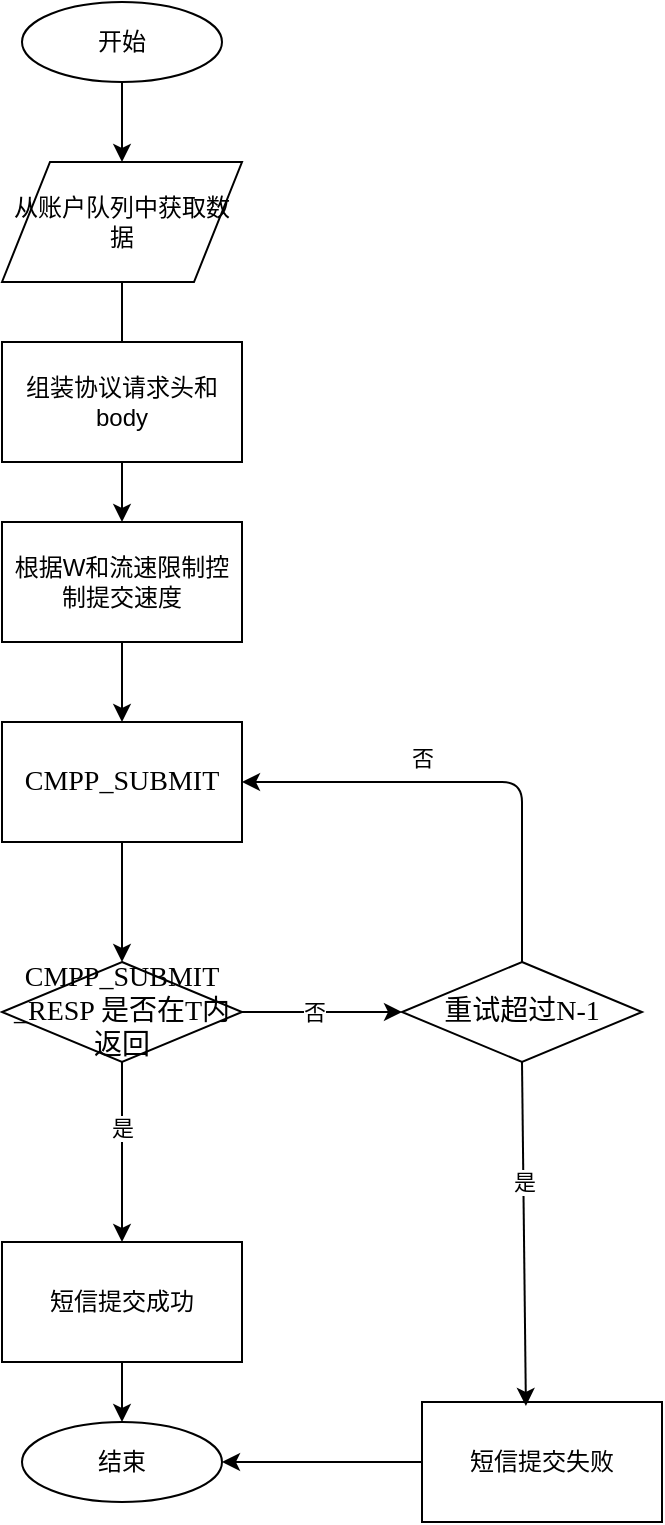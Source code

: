 <mxfile version="13.1.1" type="github">
  <diagram id="0-RFVuraUf7fSvYIvw6F" name="Page-1">
    <mxGraphModel dx="1422" dy="713" grid="1" gridSize="10" guides="1" tooltips="1" connect="1" arrows="1" fold="1" page="1" pageScale="1" pageWidth="827" pageHeight="1169" math="0" shadow="0">
      <root>
        <mxCell id="0" />
        <mxCell id="1" parent="0" />
        <mxCell id="lWT4EILyouGZOtEGmvAP-1" value="开始" style="ellipse;whiteSpace=wrap;html=1;" parent="1" vertex="1">
          <mxGeometry x="100" y="70" width="100" height="40" as="geometry" />
        </mxCell>
        <mxCell id="lWT4EILyouGZOtEGmvAP-3" value="结束" style="ellipse;whiteSpace=wrap;html=1;" parent="1" vertex="1">
          <mxGeometry x="100" y="780" width="100" height="40" as="geometry" />
        </mxCell>
        <mxCell id="lWT4EILyouGZOtEGmvAP-4" value="&lt;span lang=&quot;EN-US&quot; style=&quot;font-size: 10.5pt ; font-family: &amp;#34;times new roman&amp;#34; , serif&quot;&gt;CMPP­_SUBMIT&lt;/span&gt;" style="rounded=0;whiteSpace=wrap;html=1;" parent="1" vertex="1">
          <mxGeometry x="90" y="430" width="120" height="60" as="geometry" />
        </mxCell>
        <mxCell id="lWT4EILyouGZOtEGmvAP-7" value="从账户队列中获取数据" style="shape=parallelogram;perimeter=parallelogramPerimeter;whiteSpace=wrap;html=1;" parent="1" vertex="1">
          <mxGeometry x="90" y="150" width="120" height="60" as="geometry" />
        </mxCell>
        <mxCell id="lWT4EILyouGZOtEGmvAP-8" value="&lt;span lang=&quot;EN-US&quot; style=&quot;font-size: 10.5pt ; font-family: &amp;#34;times new roman&amp;#34; , serif&quot;&gt;CMPP­_SUBMIT&lt;/span&gt;&lt;span style=&quot;font-family: &amp;#34;times new roman&amp;#34; , serif ; font-size: 14px&quot;&gt;&lt;br&gt;_RESP 是否在T内返回&lt;br&gt;&lt;/span&gt;" style="rhombus;whiteSpace=wrap;html=1;" parent="1" vertex="1">
          <mxGeometry x="90" y="550" width="120" height="50" as="geometry" />
        </mxCell>
        <mxCell id="lWT4EILyouGZOtEGmvAP-9" value="" style="endArrow=classic;html=1;exitX=0.5;exitY=1;exitDx=0;exitDy=0;entryX=0.5;entryY=0;entryDx=0;entryDy=0;" parent="1" source="lWT4EILyouGZOtEGmvAP-12" target="lWT4EILyouGZOtEGmvAP-3" edge="1">
          <mxGeometry width="50" height="50" relative="1" as="geometry">
            <mxPoint x="150" y="680" as="sourcePoint" />
            <mxPoint x="440" y="430" as="targetPoint" />
          </mxGeometry>
        </mxCell>
        <mxCell id="lWT4EILyouGZOtEGmvAP-11" value="" style="endArrow=classic;html=1;exitX=0.5;exitY=1;exitDx=0;exitDy=0;entryX=0.5;entryY=0;entryDx=0;entryDy=0;" parent="1" source="lWT4EILyouGZOtEGmvAP-8" target="lWT4EILyouGZOtEGmvAP-12" edge="1">
          <mxGeometry width="50" height="50" relative="1" as="geometry">
            <mxPoint x="150" y="600" as="sourcePoint" />
            <mxPoint x="150" y="640" as="targetPoint" />
          </mxGeometry>
        </mxCell>
        <mxCell id="lWT4EILyouGZOtEGmvAP-25" value="是" style="edgeLabel;html=1;align=center;verticalAlign=middle;resizable=0;points=[];" parent="lWT4EILyouGZOtEGmvAP-11" vertex="1" connectable="0">
          <mxGeometry x="-0.267" y="1" relative="1" as="geometry">
            <mxPoint x="-1" as="offset" />
          </mxGeometry>
        </mxCell>
        <mxCell id="lWT4EILyouGZOtEGmvAP-12" value="短信提交成功" style="rounded=0;whiteSpace=wrap;html=1;" parent="1" vertex="1">
          <mxGeometry x="90" y="690" width="120" height="60" as="geometry" />
        </mxCell>
        <mxCell id="lWT4EILyouGZOtEGmvAP-15" value="&lt;span style=&quot;font-family: &amp;#34;times new roman&amp;#34; , serif ; font-size: 14px&quot;&gt;重试超过N-1&lt;br&gt;&lt;/span&gt;" style="rhombus;whiteSpace=wrap;html=1;" parent="1" vertex="1">
          <mxGeometry x="290" y="550" width="120" height="50" as="geometry" />
        </mxCell>
        <mxCell id="lWT4EILyouGZOtEGmvAP-16" value="短信提交失败" style="rounded=0;whiteSpace=wrap;html=1;" parent="1" vertex="1">
          <mxGeometry x="300" y="770" width="120" height="60" as="geometry" />
        </mxCell>
        <mxCell id="lWT4EILyouGZOtEGmvAP-17" value="" style="endArrow=classic;html=1;exitX=0.5;exitY=1;exitDx=0;exitDy=0;entryX=0.433;entryY=0.033;entryDx=0;entryDy=0;entryPerimeter=0;" parent="1" source="lWT4EILyouGZOtEGmvAP-15" target="lWT4EILyouGZOtEGmvAP-16" edge="1">
          <mxGeometry width="50" height="50" relative="1" as="geometry">
            <mxPoint x="300" y="660" as="sourcePoint" />
            <mxPoint x="350" y="610" as="targetPoint" />
          </mxGeometry>
        </mxCell>
        <mxCell id="lWT4EILyouGZOtEGmvAP-26" value="是" style="edgeLabel;html=1;align=center;verticalAlign=middle;resizable=0;points=[];" parent="lWT4EILyouGZOtEGmvAP-17" vertex="1" connectable="0">
          <mxGeometry x="-0.303" y="5" relative="1" as="geometry">
            <mxPoint x="-5.33" as="offset" />
          </mxGeometry>
        </mxCell>
        <mxCell id="lWT4EILyouGZOtEGmvAP-18" value="" style="endArrow=classic;html=1;exitX=0.5;exitY=1;exitDx=0;exitDy=0;entryX=0.5;entryY=0;entryDx=0;entryDy=0;" parent="1" source="lWT4EILyouGZOtEGmvAP-1" target="lWT4EILyouGZOtEGmvAP-7" edge="1">
          <mxGeometry width="50" height="50" relative="1" as="geometry">
            <mxPoint x="390" y="290" as="sourcePoint" />
            <mxPoint x="150" y="150" as="targetPoint" />
          </mxGeometry>
        </mxCell>
        <mxCell id="lWT4EILyouGZOtEGmvAP-21" value="" style="endArrow=classic;html=1;exitX=0.5;exitY=1;exitDx=0;exitDy=0;entryX=0.5;entryY=0;entryDx=0;entryDy=0;" parent="1" source="dC0mSapoP9QAi4ytZOKZ-2" target="lWT4EILyouGZOtEGmvAP-4" edge="1">
          <mxGeometry width="50" height="50" relative="1" as="geometry">
            <mxPoint x="140" y="430" as="sourcePoint" />
            <mxPoint x="140" y="470" as="targetPoint" />
          </mxGeometry>
        </mxCell>
        <mxCell id="lWT4EILyouGZOtEGmvAP-22" value="" style="endArrow=classic;html=1;exitX=0.5;exitY=1;exitDx=0;exitDy=0;entryX=0.5;entryY=0;entryDx=0;entryDy=0;" parent="1" source="lWT4EILyouGZOtEGmvAP-4" target="lWT4EILyouGZOtEGmvAP-8" edge="1">
          <mxGeometry width="50" height="50" relative="1" as="geometry">
            <mxPoint x="160" y="530" as="sourcePoint" />
            <mxPoint x="160" y="570" as="targetPoint" />
          </mxGeometry>
        </mxCell>
        <mxCell id="lWT4EILyouGZOtEGmvAP-23" value="" style="endArrow=classic;html=1;exitX=1;exitY=0.5;exitDx=0;exitDy=0;entryX=0;entryY=0.5;entryDx=0;entryDy=0;" parent="1" source="lWT4EILyouGZOtEGmvAP-8" target="lWT4EILyouGZOtEGmvAP-15" edge="1">
          <mxGeometry width="50" height="50" relative="1" as="geometry">
            <mxPoint x="240" y="570" as="sourcePoint" />
            <mxPoint x="240" y="610" as="targetPoint" />
            <Array as="points">
              <mxPoint x="260" y="575" />
            </Array>
          </mxGeometry>
        </mxCell>
        <mxCell id="lWT4EILyouGZOtEGmvAP-24" value="否" style="edgeLabel;html=1;align=center;verticalAlign=middle;resizable=0;points=[];" parent="lWT4EILyouGZOtEGmvAP-23" vertex="1" connectable="0">
          <mxGeometry x="0.25" y="-15" relative="1" as="geometry">
            <mxPoint x="-14" y="-15" as="offset" />
          </mxGeometry>
        </mxCell>
        <mxCell id="lWT4EILyouGZOtEGmvAP-27" value="" style="endArrow=classic;html=1;exitX=0;exitY=0.5;exitDx=0;exitDy=0;entryX=1;entryY=0.5;entryDx=0;entryDy=0;" parent="1" source="lWT4EILyouGZOtEGmvAP-16" target="lWT4EILyouGZOtEGmvAP-3" edge="1">
          <mxGeometry width="50" height="50" relative="1" as="geometry">
            <mxPoint x="270" y="850" as="sourcePoint" />
            <mxPoint x="320" y="800" as="targetPoint" />
          </mxGeometry>
        </mxCell>
        <mxCell id="lWT4EILyouGZOtEGmvAP-28" value="" style="endArrow=classic;html=1;exitX=0.5;exitY=0;exitDx=0;exitDy=0;entryX=1;entryY=0.5;entryDx=0;entryDy=0;edgeStyle=orthogonalEdgeStyle;" parent="1" source="lWT4EILyouGZOtEGmvAP-15" target="lWT4EILyouGZOtEGmvAP-4" edge="1">
          <mxGeometry width="50" height="50" relative="1" as="geometry">
            <mxPoint x="340" y="500" as="sourcePoint" />
            <mxPoint x="390" y="450" as="targetPoint" />
          </mxGeometry>
        </mxCell>
        <mxCell id="lWT4EILyouGZOtEGmvAP-29" value="否" style="edgeLabel;html=1;align=center;verticalAlign=middle;resizable=0;points=[];" parent="lWT4EILyouGZOtEGmvAP-28" vertex="1" connectable="0">
          <mxGeometry x="-0.333" y="25" relative="1" as="geometry">
            <mxPoint x="-25" y="-26" as="offset" />
          </mxGeometry>
        </mxCell>
        <mxCell id="dC0mSapoP9QAi4ytZOKZ-2" value="根据W和流速限制控制提交速度" style="rounded=0;whiteSpace=wrap;html=1;" vertex="1" parent="1">
          <mxGeometry x="90" y="330" width="120" height="60" as="geometry" />
        </mxCell>
        <mxCell id="dC0mSapoP9QAi4ytZOKZ-3" value="" style="endArrow=classic;html=1;exitX=0.5;exitY=1;exitDx=0;exitDy=0;entryX=0.5;entryY=0;entryDx=0;entryDy=0;" edge="1" parent="1" source="lWT4EILyouGZOtEGmvAP-7" target="dC0mSapoP9QAi4ytZOKZ-2">
          <mxGeometry width="50" height="50" relative="1" as="geometry">
            <mxPoint x="150" y="210" as="sourcePoint" />
            <mxPoint x="150" y="430" as="targetPoint" />
          </mxGeometry>
        </mxCell>
        <mxCell id="dC0mSapoP9QAi4ytZOKZ-1" value="组装协议请求头和body" style="rounded=0;whiteSpace=wrap;html=1;" vertex="1" parent="1">
          <mxGeometry x="90" y="240" width="120" height="60" as="geometry" />
        </mxCell>
      </root>
    </mxGraphModel>
  </diagram>
</mxfile>

